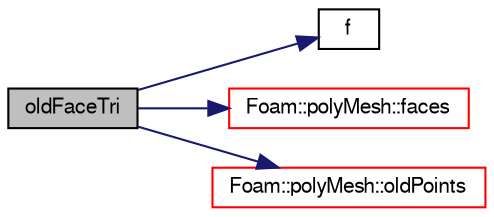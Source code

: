 digraph "oldFaceTri"
{
  bgcolor="transparent";
  edge [fontname="FreeSans",fontsize="10",labelfontname="FreeSans",labelfontsize="10"];
  node [fontname="FreeSans",fontsize="10",shape=record];
  rankdir="LR";
  Node2221 [label="oldFaceTri",height=0.2,width=0.4,color="black", fillcolor="grey75", style="filled", fontcolor="black"];
  Node2221 -> Node2222 [color="midnightblue",fontsize="10",style="solid",fontname="FreeSans"];
  Node2222 [label="f",height=0.2,width=0.4,color="black",URL="$a17900.html#a888be93833ac7a23170555c69c690288"];
  Node2221 -> Node2223 [color="midnightblue",fontsize="10",style="solid",fontname="FreeSans"];
  Node2223 [label="Foam::polyMesh::faces",height=0.2,width=0.4,color="red",URL="$a27410.html#a431c0a24765f0bb6d32f6a03ce0e9b57",tooltip="Return raw faces. "];
  Node2221 -> Node2267 [color="midnightblue",fontsize="10",style="solid",fontname="FreeSans"];
  Node2267 [label="Foam::polyMesh::oldPoints",height=0.2,width=0.4,color="red",URL="$a27410.html#a7db04d5fb2df0e34a2e616680cddea9a",tooltip="Return old points for mesh motion. "];
}
